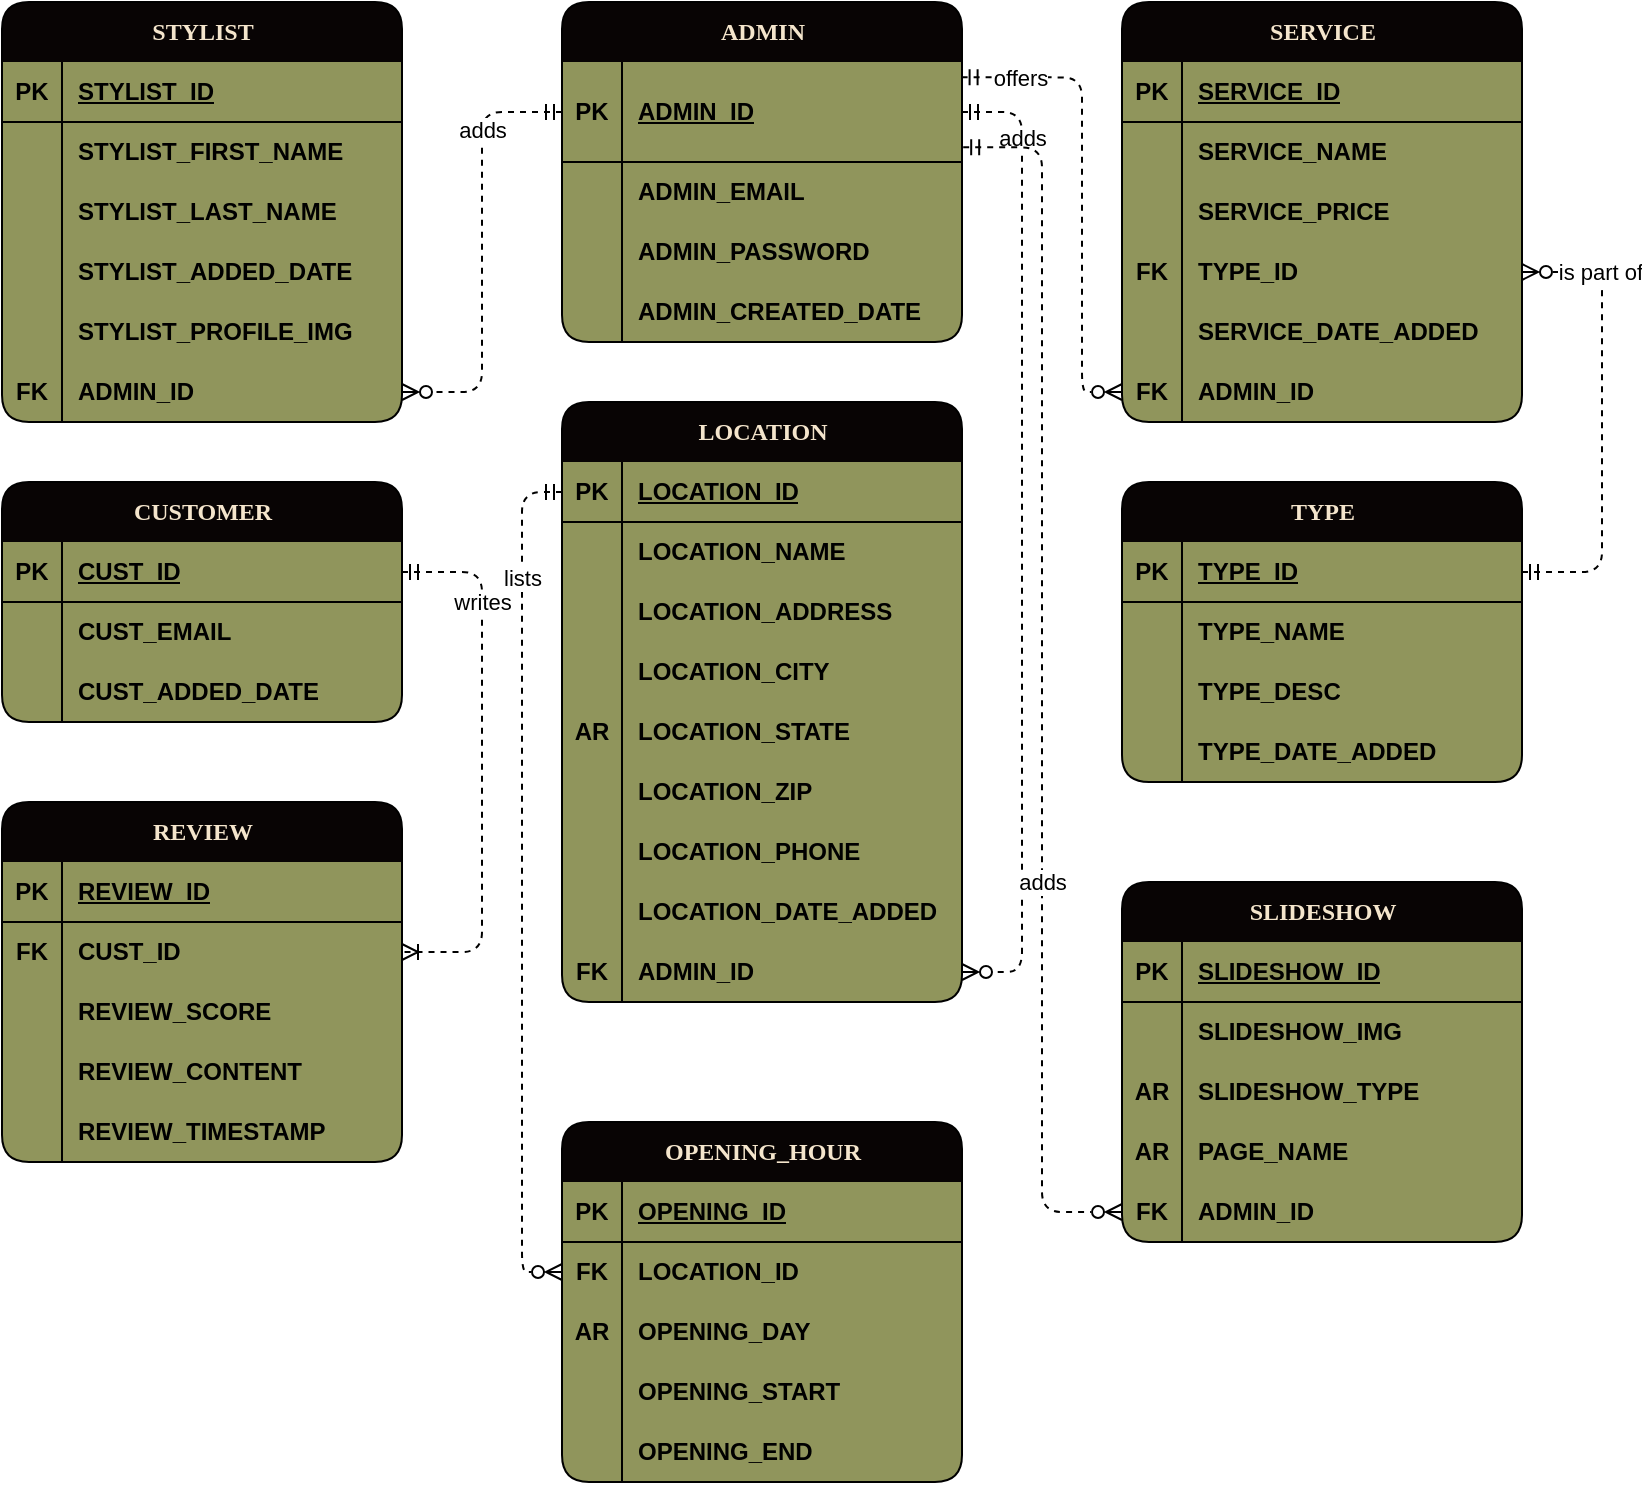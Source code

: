 <mxfile scale="1" border="0" version="28.2.0">
  <diagram name="Page-1" id="4rOthq3Gf1K_89cz8c5n">
    <mxGraphModel dx="1426" dy="749" grid="1" gridSize="10" guides="1" tooltips="1" connect="1" arrows="1" fold="1" page="1" pageScale="1" pageWidth="850" pageHeight="1100" math="0" shadow="0">
      <root>
        <mxCell id="0" />
        <mxCell id="1" parent="0" />
        <mxCell id="Sska3qX-rQWw_iCQajNb-1" value="ADMIN" style="shape=table;startSize=30;container=1;collapsible=1;childLayout=tableLayout;fixedRows=1;rowLines=0;fontStyle=1;align=center;resizeLast=1;html=1;fillColor=#080404;fontColor=#F4E5CC;labelBackgroundColor=none;labelBorderColor=none;swimlaneFillColor=#90955C;rounded=1;shadow=0;fillStyle=auto;swimlaneLine=0;fontFamily=Poppins;fontSource=https%3A%2F%2Ffonts.googleapis.com%2Fcss%3Ffamily%3DPoppins;gradientColor=none;" parent="1" vertex="1">
          <mxGeometry x="280" width="200" height="170" as="geometry" />
        </mxCell>
        <mxCell id="Sska3qX-rQWw_iCQajNb-2" value="" style="shape=tableRow;horizontal=0;startSize=0;swimlaneHead=0;swimlaneBody=0;fillColor=none;collapsible=0;dropTarget=0;points=[[0,0.5],[1,0.5]];portConstraint=eastwest;top=0;left=0;right=0;bottom=1;swimlaneFillColor=#90955C;" parent="Sska3qX-rQWw_iCQajNb-1" vertex="1">
          <mxGeometry y="30" width="200" height="50" as="geometry" />
        </mxCell>
        <mxCell id="Sska3qX-rQWw_iCQajNb-3" value="PK" style="shape=partialRectangle;connectable=0;fillColor=none;top=0;left=0;bottom=0;right=0;fontStyle=1;overflow=hidden;whiteSpace=wrap;html=1;swimlaneFillColor=#90955C;" parent="Sska3qX-rQWw_iCQajNb-2" vertex="1">
          <mxGeometry width="30" height="50" as="geometry">
            <mxRectangle width="30" height="50" as="alternateBounds" />
          </mxGeometry>
        </mxCell>
        <mxCell id="Sska3qX-rQWw_iCQajNb-4" value="ADMIN_ID" style="shape=partialRectangle;connectable=0;fillColor=none;top=0;left=0;bottom=0;right=0;align=left;spacingLeft=6;fontStyle=5;overflow=hidden;whiteSpace=wrap;html=1;swimlaneFillColor=#90955C;" parent="Sska3qX-rQWw_iCQajNb-2" vertex="1">
          <mxGeometry x="30" width="170" height="50" as="geometry">
            <mxRectangle width="170" height="50" as="alternateBounds" />
          </mxGeometry>
        </mxCell>
        <mxCell id="Sska3qX-rQWw_iCQajNb-8" value="" style="shape=tableRow;horizontal=0;startSize=0;swimlaneHead=0;swimlaneBody=0;fillColor=none;collapsible=0;dropTarget=0;points=[[0,0.5],[1,0.5]];portConstraint=eastwest;top=0;left=0;right=0;bottom=0;swimlaneFillColor=#90955C;" parent="Sska3qX-rQWw_iCQajNb-1" vertex="1">
          <mxGeometry y="80" width="200" height="30" as="geometry" />
        </mxCell>
        <mxCell id="Sska3qX-rQWw_iCQajNb-9" value="" style="shape=partialRectangle;connectable=0;fillColor=none;top=0;left=0;bottom=0;right=0;editable=1;overflow=hidden;whiteSpace=wrap;html=1;swimlaneFillColor=#90955C;" parent="Sska3qX-rQWw_iCQajNb-8" vertex="1">
          <mxGeometry width="30" height="30" as="geometry">
            <mxRectangle width="30" height="30" as="alternateBounds" />
          </mxGeometry>
        </mxCell>
        <mxCell id="Sska3qX-rQWw_iCQajNb-10" value="ADMIN_EMAIL" style="shape=partialRectangle;connectable=0;fillColor=none;top=0;left=0;bottom=0;right=0;align=left;spacingLeft=6;overflow=hidden;whiteSpace=wrap;html=1;swimlaneFillColor=#90955C;fontStyle=1" parent="Sska3qX-rQWw_iCQajNb-8" vertex="1">
          <mxGeometry x="30" width="170" height="30" as="geometry">
            <mxRectangle width="170" height="30" as="alternateBounds" />
          </mxGeometry>
        </mxCell>
        <mxCell id="Sska3qX-rQWw_iCQajNb-11" value="" style="shape=tableRow;horizontal=0;startSize=0;swimlaneHead=0;swimlaneBody=0;fillColor=none;collapsible=0;dropTarget=0;points=[[0,0.5],[1,0.5]];portConstraint=eastwest;top=0;left=0;right=0;bottom=0;swimlaneFillColor=#90955C;" parent="Sska3qX-rQWw_iCQajNb-1" vertex="1">
          <mxGeometry y="110" width="200" height="30" as="geometry" />
        </mxCell>
        <mxCell id="Sska3qX-rQWw_iCQajNb-12" value="" style="shape=partialRectangle;connectable=0;fillColor=none;top=0;left=0;bottom=0;right=0;editable=1;overflow=hidden;whiteSpace=wrap;html=1;swimlaneFillColor=#90955C;" parent="Sska3qX-rQWw_iCQajNb-11" vertex="1">
          <mxGeometry width="30" height="30" as="geometry">
            <mxRectangle width="30" height="30" as="alternateBounds" />
          </mxGeometry>
        </mxCell>
        <mxCell id="Sska3qX-rQWw_iCQajNb-13" value="ADMIN_PASSWORD" style="shape=partialRectangle;connectable=0;fillColor=none;top=0;left=0;bottom=0;right=0;align=left;spacingLeft=6;overflow=hidden;whiteSpace=wrap;html=1;swimlaneFillColor=#90955C;fontStyle=1" parent="Sska3qX-rQWw_iCQajNb-11" vertex="1">
          <mxGeometry x="30" width="170" height="30" as="geometry">
            <mxRectangle width="170" height="30" as="alternateBounds" />
          </mxGeometry>
        </mxCell>
        <mxCell id="Sska3qX-rQWw_iCQajNb-20" value="" style="shape=tableRow;horizontal=0;startSize=0;swimlaneHead=0;swimlaneBody=0;fillColor=none;collapsible=0;dropTarget=0;points=[[0,0.5],[1,0.5]];portConstraint=eastwest;top=0;left=0;right=0;bottom=0;swimlaneFillColor=#90955C;" parent="Sska3qX-rQWw_iCQajNb-1" vertex="1">
          <mxGeometry y="140" width="200" height="30" as="geometry" />
        </mxCell>
        <mxCell id="Sska3qX-rQWw_iCQajNb-21" value="" style="shape=partialRectangle;connectable=0;fillColor=none;top=0;left=0;bottom=0;right=0;editable=1;overflow=hidden;whiteSpace=wrap;html=1;swimlaneFillColor=#90955C;" parent="Sska3qX-rQWw_iCQajNb-20" vertex="1">
          <mxGeometry width="30" height="30" as="geometry">
            <mxRectangle width="30" height="30" as="alternateBounds" />
          </mxGeometry>
        </mxCell>
        <mxCell id="Sska3qX-rQWw_iCQajNb-22" value="ADMIN_CREATED_DATE" style="shape=partialRectangle;connectable=0;fillColor=none;top=0;left=0;bottom=0;right=0;align=left;spacingLeft=6;overflow=hidden;whiteSpace=wrap;html=1;swimlaneFillColor=#90955C;fontStyle=1" parent="Sska3qX-rQWw_iCQajNb-20" vertex="1">
          <mxGeometry x="30" width="170" height="30" as="geometry">
            <mxRectangle width="170" height="30" as="alternateBounds" />
          </mxGeometry>
        </mxCell>
        <mxCell id="2yWw9kEuhrccqY7xEzds-1" value="SERVICE" style="shape=table;startSize=30;container=1;collapsible=1;childLayout=tableLayout;fixedRows=1;rowLines=0;fontStyle=1;align=center;resizeLast=1;html=1;fillColor=#080404;fontColor=#F4E5CC;labelBackgroundColor=none;labelBorderColor=none;swimlaneFillColor=#90955C;rounded=1;shadow=0;fillStyle=auto;swimlaneLine=0;fontFamily=Poppins;fontSource=https%3A%2F%2Ffonts.googleapis.com%2Fcss%3Ffamily%3DPoppins;gradientColor=none;" parent="1" vertex="1">
          <mxGeometry x="560" width="200" height="210" as="geometry" />
        </mxCell>
        <mxCell id="2yWw9kEuhrccqY7xEzds-2" value="" style="shape=tableRow;horizontal=0;startSize=0;swimlaneHead=0;swimlaneBody=0;fillColor=none;collapsible=0;dropTarget=0;points=[[0,0.5],[1,0.5]];portConstraint=eastwest;top=0;left=0;right=0;bottom=1;swimlaneFillColor=#90955C;" parent="2yWw9kEuhrccqY7xEzds-1" vertex="1">
          <mxGeometry y="30" width="200" height="30" as="geometry" />
        </mxCell>
        <mxCell id="2yWw9kEuhrccqY7xEzds-3" value="PK" style="shape=partialRectangle;connectable=0;fillColor=none;top=0;left=0;bottom=0;right=0;fontStyle=1;overflow=hidden;whiteSpace=wrap;html=1;swimlaneFillColor=#90955C;" parent="2yWw9kEuhrccqY7xEzds-2" vertex="1">
          <mxGeometry width="30" height="30" as="geometry">
            <mxRectangle width="30" height="30" as="alternateBounds" />
          </mxGeometry>
        </mxCell>
        <mxCell id="2yWw9kEuhrccqY7xEzds-4" value="SERVICE_ID" style="shape=partialRectangle;connectable=0;fillColor=none;top=0;left=0;bottom=0;right=0;align=left;spacingLeft=6;fontStyle=5;overflow=hidden;whiteSpace=wrap;html=1;swimlaneFillColor=#90955C;" parent="2yWw9kEuhrccqY7xEzds-2" vertex="1">
          <mxGeometry x="30" width="170" height="30" as="geometry">
            <mxRectangle width="170" height="30" as="alternateBounds" />
          </mxGeometry>
        </mxCell>
        <mxCell id="2yWw9kEuhrccqY7xEzds-5" value="" style="shape=tableRow;horizontal=0;startSize=0;swimlaneHead=0;swimlaneBody=0;fillColor=none;collapsible=0;dropTarget=0;points=[[0,0.5],[1,0.5]];portConstraint=eastwest;top=0;left=0;right=0;bottom=0;swimlaneFillColor=#90955C;" parent="2yWw9kEuhrccqY7xEzds-1" vertex="1">
          <mxGeometry y="60" width="200" height="30" as="geometry" />
        </mxCell>
        <mxCell id="2yWw9kEuhrccqY7xEzds-6" value="" style="shape=partialRectangle;connectable=0;fillColor=none;top=0;left=0;bottom=0;right=0;editable=1;overflow=hidden;whiteSpace=wrap;html=1;swimlaneFillColor=#90955C;" parent="2yWw9kEuhrccqY7xEzds-5" vertex="1">
          <mxGeometry width="30" height="30" as="geometry">
            <mxRectangle width="30" height="30" as="alternateBounds" />
          </mxGeometry>
        </mxCell>
        <mxCell id="2yWw9kEuhrccqY7xEzds-7" value="SERVICE_NAME" style="shape=partialRectangle;connectable=0;fillColor=none;top=0;left=0;bottom=0;right=0;align=left;spacingLeft=6;overflow=hidden;whiteSpace=wrap;html=1;swimlaneFillColor=#90955C;fontStyle=1" parent="2yWw9kEuhrccqY7xEzds-5" vertex="1">
          <mxGeometry x="30" width="170" height="30" as="geometry">
            <mxRectangle width="170" height="30" as="alternateBounds" />
          </mxGeometry>
        </mxCell>
        <mxCell id="2yWw9kEuhrccqY7xEzds-8" value="" style="shape=tableRow;horizontal=0;startSize=0;swimlaneHead=0;swimlaneBody=0;fillColor=none;collapsible=0;dropTarget=0;points=[[0,0.5],[1,0.5]];portConstraint=eastwest;top=0;left=0;right=0;bottom=0;swimlaneFillColor=#90955C;" parent="2yWw9kEuhrccqY7xEzds-1" vertex="1">
          <mxGeometry y="90" width="200" height="30" as="geometry" />
        </mxCell>
        <mxCell id="2yWw9kEuhrccqY7xEzds-9" value="" style="shape=partialRectangle;connectable=0;fillColor=none;top=0;left=0;bottom=0;right=0;editable=1;overflow=hidden;whiteSpace=wrap;html=1;swimlaneFillColor=#90955C;" parent="2yWw9kEuhrccqY7xEzds-8" vertex="1">
          <mxGeometry width="30" height="30" as="geometry">
            <mxRectangle width="30" height="30" as="alternateBounds" />
          </mxGeometry>
        </mxCell>
        <mxCell id="2yWw9kEuhrccqY7xEzds-10" value="SERVICE_PRICE" style="shape=partialRectangle;connectable=0;fillColor=none;top=0;left=0;bottom=0;right=0;align=left;spacingLeft=6;overflow=hidden;whiteSpace=wrap;html=1;swimlaneFillColor=#90955C;fontStyle=1" parent="2yWw9kEuhrccqY7xEzds-8" vertex="1">
          <mxGeometry x="30" width="170" height="30" as="geometry">
            <mxRectangle width="170" height="30" as="alternateBounds" />
          </mxGeometry>
        </mxCell>
        <mxCell id="2yWw9kEuhrccqY7xEzds-11" value="" style="shape=tableRow;horizontal=0;startSize=0;swimlaneHead=0;swimlaneBody=0;fillColor=none;collapsible=0;dropTarget=0;points=[[0,0.5],[1,0.5]];portConstraint=eastwest;top=0;left=0;right=0;bottom=0;swimlaneFillColor=#90955C;" parent="2yWw9kEuhrccqY7xEzds-1" vertex="1">
          <mxGeometry y="120" width="200" height="30" as="geometry" />
        </mxCell>
        <mxCell id="2yWw9kEuhrccqY7xEzds-12" value="&lt;b&gt;FK&lt;/b&gt;" style="shape=partialRectangle;connectable=0;fillColor=none;top=0;left=0;bottom=0;right=0;editable=1;overflow=hidden;whiteSpace=wrap;html=1;swimlaneFillColor=#90955C;" parent="2yWw9kEuhrccqY7xEzds-11" vertex="1">
          <mxGeometry width="30" height="30" as="geometry">
            <mxRectangle width="30" height="30" as="alternateBounds" />
          </mxGeometry>
        </mxCell>
        <mxCell id="2yWw9kEuhrccqY7xEzds-13" value="TYPE_ID" style="shape=partialRectangle;connectable=0;fillColor=none;top=0;left=0;bottom=0;right=0;align=left;spacingLeft=6;overflow=hidden;whiteSpace=wrap;html=1;swimlaneFillColor=#90955C;fontStyle=1" parent="2yWw9kEuhrccqY7xEzds-11" vertex="1">
          <mxGeometry x="30" width="170" height="30" as="geometry">
            <mxRectangle width="170" height="30" as="alternateBounds" />
          </mxGeometry>
        </mxCell>
        <mxCell id="2yWw9kEuhrccqY7xEzds-17" value="" style="shape=tableRow;horizontal=0;startSize=0;swimlaneHead=0;swimlaneBody=0;fillColor=none;collapsible=0;dropTarget=0;points=[[0,0.5],[1,0.5]];portConstraint=eastwest;top=0;left=0;right=0;bottom=0;swimlaneFillColor=#90955C;" parent="2yWw9kEuhrccqY7xEzds-1" vertex="1">
          <mxGeometry y="150" width="200" height="30" as="geometry" />
        </mxCell>
        <mxCell id="2yWw9kEuhrccqY7xEzds-18" value="" style="shape=partialRectangle;connectable=0;fillColor=none;top=0;left=0;bottom=0;right=0;editable=1;overflow=hidden;whiteSpace=wrap;html=1;swimlaneFillColor=#90955C;" parent="2yWw9kEuhrccqY7xEzds-17" vertex="1">
          <mxGeometry width="30" height="30" as="geometry">
            <mxRectangle width="30" height="30" as="alternateBounds" />
          </mxGeometry>
        </mxCell>
        <mxCell id="2yWw9kEuhrccqY7xEzds-19" value="SERVICE_DATE_ADDED" style="shape=partialRectangle;connectable=0;fillColor=none;top=0;left=0;bottom=0;right=0;align=left;spacingLeft=6;overflow=hidden;whiteSpace=wrap;html=1;swimlaneFillColor=#90955C;fontStyle=1" parent="2yWw9kEuhrccqY7xEzds-17" vertex="1">
          <mxGeometry x="30" width="170" height="30" as="geometry">
            <mxRectangle width="170" height="30" as="alternateBounds" />
          </mxGeometry>
        </mxCell>
        <mxCell id="2yWw9kEuhrccqY7xEzds-14" value="" style="shape=tableRow;horizontal=0;startSize=0;swimlaneHead=0;swimlaneBody=0;fillColor=none;collapsible=0;dropTarget=0;points=[[0,0.5],[1,0.5]];portConstraint=eastwest;top=0;left=0;right=0;bottom=0;swimlaneFillColor=#90955C;" parent="2yWw9kEuhrccqY7xEzds-1" vertex="1">
          <mxGeometry y="180" width="200" height="30" as="geometry" />
        </mxCell>
        <mxCell id="2yWw9kEuhrccqY7xEzds-15" value="&lt;b&gt;FK&lt;/b&gt;" style="shape=partialRectangle;connectable=0;fillColor=none;top=0;left=0;bottom=0;right=0;editable=1;overflow=hidden;whiteSpace=wrap;html=1;swimlaneFillColor=#90955C;" parent="2yWw9kEuhrccqY7xEzds-14" vertex="1">
          <mxGeometry width="30" height="30" as="geometry">
            <mxRectangle width="30" height="30" as="alternateBounds" />
          </mxGeometry>
        </mxCell>
        <mxCell id="2yWw9kEuhrccqY7xEzds-16" value="ADMIN_ID" style="shape=partialRectangle;connectable=0;fillColor=none;top=0;left=0;bottom=0;right=0;align=left;spacingLeft=6;overflow=hidden;whiteSpace=wrap;html=1;swimlaneFillColor=#90955C;fontStyle=1" parent="2yWw9kEuhrccqY7xEzds-14" vertex="1">
          <mxGeometry x="30" width="170" height="30" as="geometry">
            <mxRectangle width="170" height="30" as="alternateBounds" />
          </mxGeometry>
        </mxCell>
        <mxCell id="2yWw9kEuhrccqY7xEzds-20" value="CUSTOMER" style="shape=table;startSize=30;container=1;collapsible=1;childLayout=tableLayout;fixedRows=1;rowLines=0;fontStyle=1;align=center;resizeLast=1;html=1;fillColor=#080404;fontColor=#F4E5CC;labelBackgroundColor=none;labelBorderColor=none;swimlaneFillColor=#90955C;rounded=1;shadow=0;fillStyle=auto;swimlaneLine=0;fontFamily=Poppins;fontSource=https%3A%2F%2Ffonts.googleapis.com%2Fcss%3Ffamily%3DPoppins;gradientColor=none;" parent="1" vertex="1">
          <mxGeometry y="240" width="200" height="120" as="geometry" />
        </mxCell>
        <mxCell id="2yWw9kEuhrccqY7xEzds-21" value="" style="shape=tableRow;horizontal=0;startSize=0;swimlaneHead=0;swimlaneBody=0;fillColor=none;collapsible=0;dropTarget=0;points=[[0,0.5],[1,0.5]];portConstraint=eastwest;top=0;left=0;right=0;bottom=1;swimlaneFillColor=#90955C;" parent="2yWw9kEuhrccqY7xEzds-20" vertex="1">
          <mxGeometry y="30" width="200" height="30" as="geometry" />
        </mxCell>
        <mxCell id="2yWw9kEuhrccqY7xEzds-22" value="PK" style="shape=partialRectangle;connectable=0;fillColor=none;top=0;left=0;bottom=0;right=0;fontStyle=1;overflow=hidden;whiteSpace=wrap;html=1;swimlaneFillColor=#90955C;" parent="2yWw9kEuhrccqY7xEzds-21" vertex="1">
          <mxGeometry width="30" height="30" as="geometry">
            <mxRectangle width="30" height="30" as="alternateBounds" />
          </mxGeometry>
        </mxCell>
        <mxCell id="2yWw9kEuhrccqY7xEzds-23" value="CUST_ID" style="shape=partialRectangle;connectable=0;fillColor=none;top=0;left=0;bottom=0;right=0;align=left;spacingLeft=6;fontStyle=5;overflow=hidden;whiteSpace=wrap;html=1;swimlaneFillColor=#90955C;" parent="2yWw9kEuhrccqY7xEzds-21" vertex="1">
          <mxGeometry x="30" width="170" height="30" as="geometry">
            <mxRectangle width="170" height="30" as="alternateBounds" />
          </mxGeometry>
        </mxCell>
        <mxCell id="2yWw9kEuhrccqY7xEzds-24" value="" style="shape=tableRow;horizontal=0;startSize=0;swimlaneHead=0;swimlaneBody=0;fillColor=none;collapsible=0;dropTarget=0;points=[[0,0.5],[1,0.5]];portConstraint=eastwest;top=0;left=0;right=0;bottom=0;swimlaneFillColor=#90955C;" parent="2yWw9kEuhrccqY7xEzds-20" vertex="1">
          <mxGeometry y="60" width="200" height="30" as="geometry" />
        </mxCell>
        <mxCell id="2yWw9kEuhrccqY7xEzds-25" value="" style="shape=partialRectangle;connectable=0;fillColor=none;top=0;left=0;bottom=0;right=0;editable=1;overflow=hidden;whiteSpace=wrap;html=1;swimlaneFillColor=#90955C;" parent="2yWw9kEuhrccqY7xEzds-24" vertex="1">
          <mxGeometry width="30" height="30" as="geometry">
            <mxRectangle width="30" height="30" as="alternateBounds" />
          </mxGeometry>
        </mxCell>
        <mxCell id="2yWw9kEuhrccqY7xEzds-26" value="CUST_EMAIL" style="shape=partialRectangle;connectable=0;fillColor=none;top=0;left=0;bottom=0;right=0;align=left;spacingLeft=6;overflow=hidden;whiteSpace=wrap;html=1;swimlaneFillColor=#90955C;fontStyle=1" parent="2yWw9kEuhrccqY7xEzds-24" vertex="1">
          <mxGeometry x="30" width="170" height="30" as="geometry">
            <mxRectangle width="170" height="30" as="alternateBounds" />
          </mxGeometry>
        </mxCell>
        <mxCell id="2yWw9kEuhrccqY7xEzds-27" value="" style="shape=tableRow;horizontal=0;startSize=0;swimlaneHead=0;swimlaneBody=0;fillColor=none;collapsible=0;dropTarget=0;points=[[0,0.5],[1,0.5]];portConstraint=eastwest;top=0;left=0;right=0;bottom=0;swimlaneFillColor=#90955C;" parent="2yWw9kEuhrccqY7xEzds-20" vertex="1">
          <mxGeometry y="90" width="200" height="30" as="geometry" />
        </mxCell>
        <mxCell id="2yWw9kEuhrccqY7xEzds-28" value="" style="shape=partialRectangle;connectable=0;fillColor=none;top=0;left=0;bottom=0;right=0;editable=1;overflow=hidden;whiteSpace=wrap;html=1;swimlaneFillColor=#90955C;" parent="2yWw9kEuhrccqY7xEzds-27" vertex="1">
          <mxGeometry width="30" height="30" as="geometry">
            <mxRectangle width="30" height="30" as="alternateBounds" />
          </mxGeometry>
        </mxCell>
        <mxCell id="2yWw9kEuhrccqY7xEzds-29" value="CUST_ADDED_DATE" style="shape=partialRectangle;connectable=0;fillColor=none;top=0;left=0;bottom=0;right=0;align=left;spacingLeft=6;overflow=hidden;whiteSpace=wrap;html=1;swimlaneFillColor=#90955C;fontStyle=1" parent="2yWw9kEuhrccqY7xEzds-27" vertex="1">
          <mxGeometry x="30" width="170" height="30" as="geometry">
            <mxRectangle width="170" height="30" as="alternateBounds" />
          </mxGeometry>
        </mxCell>
        <mxCell id="2yWw9kEuhrccqY7xEzds-33" value="STYLIST" style="shape=table;startSize=30;container=1;collapsible=1;childLayout=tableLayout;fixedRows=1;rowLines=0;fontStyle=1;align=center;resizeLast=1;html=1;fillColor=#080404;fontColor=#F4E5CC;labelBackgroundColor=none;labelBorderColor=none;swimlaneFillColor=#90955C;rounded=1;shadow=0;fillStyle=auto;swimlaneLine=0;fontFamily=Poppins;fontSource=https%3A%2F%2Ffonts.googleapis.com%2Fcss%3Ffamily%3DPoppins;gradientColor=none;" parent="1" vertex="1">
          <mxGeometry width="200" height="210" as="geometry" />
        </mxCell>
        <mxCell id="2yWw9kEuhrccqY7xEzds-34" value="" style="shape=tableRow;horizontal=0;startSize=0;swimlaneHead=0;swimlaneBody=0;fillColor=none;collapsible=0;dropTarget=0;points=[[0,0.5],[1,0.5]];portConstraint=eastwest;top=0;left=0;right=0;bottom=1;swimlaneFillColor=#90955C;" parent="2yWw9kEuhrccqY7xEzds-33" vertex="1">
          <mxGeometry y="30" width="200" height="30" as="geometry" />
        </mxCell>
        <mxCell id="2yWw9kEuhrccqY7xEzds-35" value="PK" style="shape=partialRectangle;connectable=0;fillColor=none;top=0;left=0;bottom=0;right=0;fontStyle=1;overflow=hidden;whiteSpace=wrap;html=1;swimlaneFillColor=#90955C;" parent="2yWw9kEuhrccqY7xEzds-34" vertex="1">
          <mxGeometry width="30" height="30" as="geometry">
            <mxRectangle width="30" height="30" as="alternateBounds" />
          </mxGeometry>
        </mxCell>
        <mxCell id="2yWw9kEuhrccqY7xEzds-36" value="STYLIST_ID" style="shape=partialRectangle;connectable=0;fillColor=none;top=0;left=0;bottom=0;right=0;align=left;spacingLeft=6;fontStyle=5;overflow=hidden;whiteSpace=wrap;html=1;swimlaneFillColor=#90955C;" parent="2yWw9kEuhrccqY7xEzds-34" vertex="1">
          <mxGeometry x="30" width="170" height="30" as="geometry">
            <mxRectangle width="170" height="30" as="alternateBounds" />
          </mxGeometry>
        </mxCell>
        <mxCell id="2yWw9kEuhrccqY7xEzds-37" value="" style="shape=tableRow;horizontal=0;startSize=0;swimlaneHead=0;swimlaneBody=0;fillColor=none;collapsible=0;dropTarget=0;points=[[0,0.5],[1,0.5]];portConstraint=eastwest;top=0;left=0;right=0;bottom=0;swimlaneFillColor=#90955C;" parent="2yWw9kEuhrccqY7xEzds-33" vertex="1">
          <mxGeometry y="60" width="200" height="30" as="geometry" />
        </mxCell>
        <mxCell id="2yWw9kEuhrccqY7xEzds-38" value="" style="shape=partialRectangle;connectable=0;fillColor=none;top=0;left=0;bottom=0;right=0;editable=1;overflow=hidden;whiteSpace=wrap;html=1;swimlaneFillColor=#90955C;" parent="2yWw9kEuhrccqY7xEzds-37" vertex="1">
          <mxGeometry width="30" height="30" as="geometry">
            <mxRectangle width="30" height="30" as="alternateBounds" />
          </mxGeometry>
        </mxCell>
        <mxCell id="2yWw9kEuhrccqY7xEzds-39" value="STYLIST_FIRST_NAME" style="shape=partialRectangle;connectable=0;fillColor=none;top=0;left=0;bottom=0;right=0;align=left;spacingLeft=6;overflow=hidden;whiteSpace=wrap;html=1;swimlaneFillColor=#90955C;fontStyle=1" parent="2yWw9kEuhrccqY7xEzds-37" vertex="1">
          <mxGeometry x="30" width="170" height="30" as="geometry">
            <mxRectangle width="170" height="30" as="alternateBounds" />
          </mxGeometry>
        </mxCell>
        <mxCell id="2yWw9kEuhrccqY7xEzds-40" value="" style="shape=tableRow;horizontal=0;startSize=0;swimlaneHead=0;swimlaneBody=0;fillColor=none;collapsible=0;dropTarget=0;points=[[0,0.5],[1,0.5]];portConstraint=eastwest;top=0;left=0;right=0;bottom=0;swimlaneFillColor=#90955C;" parent="2yWw9kEuhrccqY7xEzds-33" vertex="1">
          <mxGeometry y="90" width="200" height="30" as="geometry" />
        </mxCell>
        <mxCell id="2yWw9kEuhrccqY7xEzds-41" value="" style="shape=partialRectangle;connectable=0;fillColor=none;top=0;left=0;bottom=0;right=0;editable=1;overflow=hidden;whiteSpace=wrap;html=1;swimlaneFillColor=#90955C;" parent="2yWw9kEuhrccqY7xEzds-40" vertex="1">
          <mxGeometry width="30" height="30" as="geometry">
            <mxRectangle width="30" height="30" as="alternateBounds" />
          </mxGeometry>
        </mxCell>
        <mxCell id="2yWw9kEuhrccqY7xEzds-42" value="STYLIST_LAST_NAME" style="shape=partialRectangle;connectable=0;fillColor=none;top=0;left=0;bottom=0;right=0;align=left;spacingLeft=6;overflow=hidden;whiteSpace=wrap;html=1;swimlaneFillColor=#90955C;fontStyle=1" parent="2yWw9kEuhrccqY7xEzds-40" vertex="1">
          <mxGeometry x="30" width="170" height="30" as="geometry">
            <mxRectangle width="170" height="30" as="alternateBounds" />
          </mxGeometry>
        </mxCell>
        <mxCell id="2yWw9kEuhrccqY7xEzds-43" value="" style="shape=tableRow;horizontal=0;startSize=0;swimlaneHead=0;swimlaneBody=0;fillColor=none;collapsible=0;dropTarget=0;points=[[0,0.5],[1,0.5]];portConstraint=eastwest;top=0;left=0;right=0;bottom=0;swimlaneFillColor=#90955C;" parent="2yWw9kEuhrccqY7xEzds-33" vertex="1">
          <mxGeometry y="120" width="200" height="30" as="geometry" />
        </mxCell>
        <mxCell id="2yWw9kEuhrccqY7xEzds-44" value="" style="shape=partialRectangle;connectable=0;fillColor=none;top=0;left=0;bottom=0;right=0;editable=1;overflow=hidden;whiteSpace=wrap;html=1;swimlaneFillColor=#90955C;" parent="2yWw9kEuhrccqY7xEzds-43" vertex="1">
          <mxGeometry width="30" height="30" as="geometry">
            <mxRectangle width="30" height="30" as="alternateBounds" />
          </mxGeometry>
        </mxCell>
        <mxCell id="2yWw9kEuhrccqY7xEzds-45" value="STYLIST_ADDED_DATE" style="shape=partialRectangle;connectable=0;fillColor=none;top=0;left=0;bottom=0;right=0;align=left;spacingLeft=6;overflow=hidden;whiteSpace=wrap;html=1;swimlaneFillColor=#90955C;fontStyle=1" parent="2yWw9kEuhrccqY7xEzds-43" vertex="1">
          <mxGeometry x="30" width="170" height="30" as="geometry">
            <mxRectangle width="170" height="30" as="alternateBounds" />
          </mxGeometry>
        </mxCell>
        <mxCell id="2yWw9kEuhrccqY7xEzds-46" value="" style="shape=tableRow;horizontal=0;startSize=0;swimlaneHead=0;swimlaneBody=0;fillColor=none;collapsible=0;dropTarget=0;points=[[0,0.5],[1,0.5]];portConstraint=eastwest;top=0;left=0;right=0;bottom=0;swimlaneFillColor=#90955C;" parent="2yWw9kEuhrccqY7xEzds-33" vertex="1">
          <mxGeometry y="150" width="200" height="30" as="geometry" />
        </mxCell>
        <mxCell id="2yWw9kEuhrccqY7xEzds-47" value="" style="shape=partialRectangle;connectable=0;fillColor=none;top=0;left=0;bottom=0;right=0;editable=1;overflow=hidden;whiteSpace=wrap;html=1;swimlaneFillColor=#90955C;" parent="2yWw9kEuhrccqY7xEzds-46" vertex="1">
          <mxGeometry width="30" height="30" as="geometry">
            <mxRectangle width="30" height="30" as="alternateBounds" />
          </mxGeometry>
        </mxCell>
        <mxCell id="2yWw9kEuhrccqY7xEzds-48" value="STYLIST_PROFILE_IMG" style="shape=partialRectangle;connectable=0;fillColor=none;top=0;left=0;bottom=0;right=0;align=left;spacingLeft=6;overflow=hidden;whiteSpace=wrap;html=1;swimlaneFillColor=#90955C;fontStyle=1" parent="2yWw9kEuhrccqY7xEzds-46" vertex="1">
          <mxGeometry x="30" width="170" height="30" as="geometry">
            <mxRectangle width="170" height="30" as="alternateBounds" />
          </mxGeometry>
        </mxCell>
        <mxCell id="2yWw9kEuhrccqY7xEzds-49" value="" style="shape=tableRow;horizontal=0;startSize=0;swimlaneHead=0;swimlaneBody=0;fillColor=none;collapsible=0;dropTarget=0;points=[[0,0.5],[1,0.5]];portConstraint=eastwest;top=0;left=0;right=0;bottom=0;swimlaneFillColor=#90955C;" parent="2yWw9kEuhrccqY7xEzds-33" vertex="1">
          <mxGeometry y="180" width="200" height="30" as="geometry" />
        </mxCell>
        <mxCell id="2yWw9kEuhrccqY7xEzds-50" value="&lt;b&gt;FK&lt;/b&gt;" style="shape=partialRectangle;connectable=0;fillColor=none;top=0;left=0;bottom=0;right=0;editable=1;overflow=hidden;whiteSpace=wrap;html=1;swimlaneFillColor=#90955C;" parent="2yWw9kEuhrccqY7xEzds-49" vertex="1">
          <mxGeometry width="30" height="30" as="geometry">
            <mxRectangle width="30" height="30" as="alternateBounds" />
          </mxGeometry>
        </mxCell>
        <mxCell id="2yWw9kEuhrccqY7xEzds-51" value="ADMIN_ID" style="shape=partialRectangle;connectable=0;fillColor=none;top=0;left=0;bottom=0;right=0;align=left;spacingLeft=6;overflow=hidden;whiteSpace=wrap;html=1;swimlaneFillColor=#90955C;fontStyle=1" parent="2yWw9kEuhrccqY7xEzds-49" vertex="1">
          <mxGeometry x="30" width="170" height="30" as="geometry">
            <mxRectangle width="170" height="30" as="alternateBounds" />
          </mxGeometry>
        </mxCell>
        <mxCell id="2yWw9kEuhrccqY7xEzds-52" value="REVIEW" style="shape=table;startSize=30;container=1;collapsible=1;childLayout=tableLayout;fixedRows=1;rowLines=0;fontStyle=1;align=center;resizeLast=1;html=1;fillColor=#080404;fontColor=#F4E5CC;labelBackgroundColor=none;labelBorderColor=none;swimlaneFillColor=#90955C;rounded=1;shadow=0;fillStyle=auto;swimlaneLine=0;fontFamily=Poppins;fontSource=https%3A%2F%2Ffonts.googleapis.com%2Fcss%3Ffamily%3DPoppins;gradientColor=none;" parent="1" vertex="1">
          <mxGeometry y="400" width="200" height="180" as="geometry" />
        </mxCell>
        <mxCell id="2yWw9kEuhrccqY7xEzds-53" value="" style="shape=tableRow;horizontal=0;startSize=0;swimlaneHead=0;swimlaneBody=0;fillColor=none;collapsible=0;dropTarget=0;points=[[0,0.5],[1,0.5]];portConstraint=eastwest;top=0;left=0;right=0;bottom=1;swimlaneFillColor=#90955C;" parent="2yWw9kEuhrccqY7xEzds-52" vertex="1">
          <mxGeometry y="30" width="200" height="30" as="geometry" />
        </mxCell>
        <mxCell id="2yWw9kEuhrccqY7xEzds-54" value="PK" style="shape=partialRectangle;connectable=0;fillColor=none;top=0;left=0;bottom=0;right=0;fontStyle=1;overflow=hidden;whiteSpace=wrap;html=1;swimlaneFillColor=#90955C;" parent="2yWw9kEuhrccqY7xEzds-53" vertex="1">
          <mxGeometry width="30" height="30" as="geometry">
            <mxRectangle width="30" height="30" as="alternateBounds" />
          </mxGeometry>
        </mxCell>
        <mxCell id="2yWw9kEuhrccqY7xEzds-55" value="REVIEW_ID" style="shape=partialRectangle;connectable=0;fillColor=none;top=0;left=0;bottom=0;right=0;align=left;spacingLeft=6;fontStyle=5;overflow=hidden;whiteSpace=wrap;html=1;swimlaneFillColor=#90955C;" parent="2yWw9kEuhrccqY7xEzds-53" vertex="1">
          <mxGeometry x="30" width="170" height="30" as="geometry">
            <mxRectangle width="170" height="30" as="alternateBounds" />
          </mxGeometry>
        </mxCell>
        <mxCell id="2yWw9kEuhrccqY7xEzds-56" value="" style="shape=tableRow;horizontal=0;startSize=0;swimlaneHead=0;swimlaneBody=0;fillColor=none;collapsible=0;dropTarget=0;points=[[0,0.5],[1,0.5]];portConstraint=eastwest;top=0;left=0;right=0;bottom=0;swimlaneFillColor=#90955C;" parent="2yWw9kEuhrccqY7xEzds-52" vertex="1">
          <mxGeometry y="60" width="200" height="30" as="geometry" />
        </mxCell>
        <mxCell id="2yWw9kEuhrccqY7xEzds-57" value="&lt;b&gt;FK&lt;/b&gt;" style="shape=partialRectangle;connectable=0;fillColor=none;top=0;left=0;bottom=0;right=0;editable=1;overflow=hidden;whiteSpace=wrap;html=1;swimlaneFillColor=#90955C;" parent="2yWw9kEuhrccqY7xEzds-56" vertex="1">
          <mxGeometry width="30" height="30" as="geometry">
            <mxRectangle width="30" height="30" as="alternateBounds" />
          </mxGeometry>
        </mxCell>
        <mxCell id="2yWw9kEuhrccqY7xEzds-58" value="CUST_ID" style="shape=partialRectangle;connectable=0;fillColor=none;top=0;left=0;bottom=0;right=0;align=left;spacingLeft=6;overflow=hidden;whiteSpace=wrap;html=1;swimlaneFillColor=#90955C;fontStyle=1" parent="2yWw9kEuhrccqY7xEzds-56" vertex="1">
          <mxGeometry x="30" width="170" height="30" as="geometry">
            <mxRectangle width="170" height="30" as="alternateBounds" />
          </mxGeometry>
        </mxCell>
        <mxCell id="2yWw9kEuhrccqY7xEzds-59" value="" style="shape=tableRow;horizontal=0;startSize=0;swimlaneHead=0;swimlaneBody=0;fillColor=none;collapsible=0;dropTarget=0;points=[[0,0.5],[1,0.5]];portConstraint=eastwest;top=0;left=0;right=0;bottom=0;swimlaneFillColor=#90955C;" parent="2yWw9kEuhrccqY7xEzds-52" vertex="1">
          <mxGeometry y="90" width="200" height="30" as="geometry" />
        </mxCell>
        <mxCell id="2yWw9kEuhrccqY7xEzds-60" value="" style="shape=partialRectangle;connectable=0;fillColor=none;top=0;left=0;bottom=0;right=0;editable=1;overflow=hidden;whiteSpace=wrap;html=1;swimlaneFillColor=#90955C;" parent="2yWw9kEuhrccqY7xEzds-59" vertex="1">
          <mxGeometry width="30" height="30" as="geometry">
            <mxRectangle width="30" height="30" as="alternateBounds" />
          </mxGeometry>
        </mxCell>
        <mxCell id="2yWw9kEuhrccqY7xEzds-61" value="REVIEW_SCORE" style="shape=partialRectangle;connectable=0;fillColor=none;top=0;left=0;bottom=0;right=0;align=left;spacingLeft=6;overflow=hidden;whiteSpace=wrap;html=1;swimlaneFillColor=#90955C;fontStyle=1" parent="2yWw9kEuhrccqY7xEzds-59" vertex="1">
          <mxGeometry x="30" width="170" height="30" as="geometry">
            <mxRectangle width="170" height="30" as="alternateBounds" />
          </mxGeometry>
        </mxCell>
        <mxCell id="2yWw9kEuhrccqY7xEzds-62" value="" style="shape=tableRow;horizontal=0;startSize=0;swimlaneHead=0;swimlaneBody=0;fillColor=none;collapsible=0;dropTarget=0;points=[[0,0.5],[1,0.5]];portConstraint=eastwest;top=0;left=0;right=0;bottom=0;swimlaneFillColor=#90955C;" parent="2yWw9kEuhrccqY7xEzds-52" vertex="1">
          <mxGeometry y="120" width="200" height="30" as="geometry" />
        </mxCell>
        <mxCell id="2yWw9kEuhrccqY7xEzds-63" value="" style="shape=partialRectangle;connectable=0;fillColor=none;top=0;left=0;bottom=0;right=0;editable=1;overflow=hidden;whiteSpace=wrap;html=1;swimlaneFillColor=#90955C;" parent="2yWw9kEuhrccqY7xEzds-62" vertex="1">
          <mxGeometry width="30" height="30" as="geometry">
            <mxRectangle width="30" height="30" as="alternateBounds" />
          </mxGeometry>
        </mxCell>
        <mxCell id="2yWw9kEuhrccqY7xEzds-64" value="REVIEW_CONTENT" style="shape=partialRectangle;connectable=0;fillColor=none;top=0;left=0;bottom=0;right=0;align=left;spacingLeft=6;overflow=hidden;whiteSpace=wrap;html=1;swimlaneFillColor=#90955C;fontStyle=1" parent="2yWw9kEuhrccqY7xEzds-62" vertex="1">
          <mxGeometry x="30" width="170" height="30" as="geometry">
            <mxRectangle width="170" height="30" as="alternateBounds" />
          </mxGeometry>
        </mxCell>
        <mxCell id="2yWw9kEuhrccqY7xEzds-65" value="" style="shape=tableRow;horizontal=0;startSize=0;swimlaneHead=0;swimlaneBody=0;fillColor=none;collapsible=0;dropTarget=0;points=[[0,0.5],[1,0.5]];portConstraint=eastwest;top=0;left=0;right=0;bottom=0;swimlaneFillColor=#90955C;" parent="2yWw9kEuhrccqY7xEzds-52" vertex="1">
          <mxGeometry y="150" width="200" height="30" as="geometry" />
        </mxCell>
        <mxCell id="2yWw9kEuhrccqY7xEzds-66" value="" style="shape=partialRectangle;connectable=0;fillColor=none;top=0;left=0;bottom=0;right=0;editable=1;overflow=hidden;whiteSpace=wrap;html=1;swimlaneFillColor=#90955C;" parent="2yWw9kEuhrccqY7xEzds-65" vertex="1">
          <mxGeometry width="30" height="30" as="geometry">
            <mxRectangle width="30" height="30" as="alternateBounds" />
          </mxGeometry>
        </mxCell>
        <mxCell id="2yWw9kEuhrccqY7xEzds-67" value="REVIEW_TIMESTAMP" style="shape=partialRectangle;connectable=0;fillColor=none;top=0;left=0;bottom=0;right=0;align=left;spacingLeft=6;overflow=hidden;whiteSpace=wrap;html=1;swimlaneFillColor=#90955C;fontStyle=1" parent="2yWw9kEuhrccqY7xEzds-65" vertex="1">
          <mxGeometry x="30" width="170" height="30" as="geometry">
            <mxRectangle width="170" height="30" as="alternateBounds" />
          </mxGeometry>
        </mxCell>
        <mxCell id="2yWw9kEuhrccqY7xEzds-68" value="LOCATION" style="shape=table;startSize=30;container=1;collapsible=1;childLayout=tableLayout;fixedRows=1;rowLines=0;fontStyle=1;align=center;resizeLast=1;html=1;fillColor=#080404;fontColor=#F4E5CC;labelBackgroundColor=none;labelBorderColor=none;swimlaneFillColor=#90955C;rounded=1;shadow=0;fillStyle=auto;swimlaneLine=0;fontFamily=Poppins;fontSource=https%3A%2F%2Ffonts.googleapis.com%2Fcss%3Ffamily%3DPoppins;gradientColor=none;" parent="1" vertex="1">
          <mxGeometry x="280" y="200" width="200" height="300" as="geometry" />
        </mxCell>
        <mxCell id="2yWw9kEuhrccqY7xEzds-69" value="" style="shape=tableRow;horizontal=0;startSize=0;swimlaneHead=0;swimlaneBody=0;fillColor=none;collapsible=0;dropTarget=0;points=[[0,0.5],[1,0.5]];portConstraint=eastwest;top=0;left=0;right=0;bottom=1;swimlaneFillColor=#90955C;" parent="2yWw9kEuhrccqY7xEzds-68" vertex="1">
          <mxGeometry y="30" width="200" height="30" as="geometry" />
        </mxCell>
        <mxCell id="2yWw9kEuhrccqY7xEzds-70" value="PK" style="shape=partialRectangle;connectable=0;fillColor=none;top=0;left=0;bottom=0;right=0;fontStyle=1;overflow=hidden;whiteSpace=wrap;html=1;swimlaneFillColor=#90955C;" parent="2yWw9kEuhrccqY7xEzds-69" vertex="1">
          <mxGeometry width="30" height="30" as="geometry">
            <mxRectangle width="30" height="30" as="alternateBounds" />
          </mxGeometry>
        </mxCell>
        <mxCell id="2yWw9kEuhrccqY7xEzds-71" value="LOCATION_ID" style="shape=partialRectangle;connectable=0;fillColor=none;top=0;left=0;bottom=0;right=0;align=left;spacingLeft=6;fontStyle=5;overflow=hidden;whiteSpace=wrap;html=1;swimlaneFillColor=#90955C;" parent="2yWw9kEuhrccqY7xEzds-69" vertex="1">
          <mxGeometry x="30" width="170" height="30" as="geometry">
            <mxRectangle width="170" height="30" as="alternateBounds" />
          </mxGeometry>
        </mxCell>
        <mxCell id="2yWw9kEuhrccqY7xEzds-72" value="" style="shape=tableRow;horizontal=0;startSize=0;swimlaneHead=0;swimlaneBody=0;fillColor=none;collapsible=0;dropTarget=0;points=[[0,0.5],[1,0.5]];portConstraint=eastwest;top=0;left=0;right=0;bottom=0;swimlaneFillColor=#90955C;" parent="2yWw9kEuhrccqY7xEzds-68" vertex="1">
          <mxGeometry y="60" width="200" height="30" as="geometry" />
        </mxCell>
        <mxCell id="2yWw9kEuhrccqY7xEzds-73" value="" style="shape=partialRectangle;connectable=0;fillColor=none;top=0;left=0;bottom=0;right=0;editable=1;overflow=hidden;whiteSpace=wrap;html=1;swimlaneFillColor=#90955C;" parent="2yWw9kEuhrccqY7xEzds-72" vertex="1">
          <mxGeometry width="30" height="30" as="geometry">
            <mxRectangle width="30" height="30" as="alternateBounds" />
          </mxGeometry>
        </mxCell>
        <mxCell id="2yWw9kEuhrccqY7xEzds-74" value="LOCATION_NAME" style="shape=partialRectangle;connectable=0;fillColor=none;top=0;left=0;bottom=0;right=0;align=left;spacingLeft=6;overflow=hidden;whiteSpace=wrap;html=1;swimlaneFillColor=#90955C;fontStyle=1" parent="2yWw9kEuhrccqY7xEzds-72" vertex="1">
          <mxGeometry x="30" width="170" height="30" as="geometry">
            <mxRectangle width="170" height="30" as="alternateBounds" />
          </mxGeometry>
        </mxCell>
        <mxCell id="2yWw9kEuhrccqY7xEzds-75" value="" style="shape=tableRow;horizontal=0;startSize=0;swimlaneHead=0;swimlaneBody=0;fillColor=none;collapsible=0;dropTarget=0;points=[[0,0.5],[1,0.5]];portConstraint=eastwest;top=0;left=0;right=0;bottom=0;swimlaneFillColor=#90955C;" parent="2yWw9kEuhrccqY7xEzds-68" vertex="1">
          <mxGeometry y="90" width="200" height="30" as="geometry" />
        </mxCell>
        <mxCell id="2yWw9kEuhrccqY7xEzds-76" value="" style="shape=partialRectangle;connectable=0;fillColor=none;top=0;left=0;bottom=0;right=0;editable=1;overflow=hidden;whiteSpace=wrap;html=1;swimlaneFillColor=#90955C;" parent="2yWw9kEuhrccqY7xEzds-75" vertex="1">
          <mxGeometry width="30" height="30" as="geometry">
            <mxRectangle width="30" height="30" as="alternateBounds" />
          </mxGeometry>
        </mxCell>
        <mxCell id="2yWw9kEuhrccqY7xEzds-77" value="LOCATION_ADDRESS" style="shape=partialRectangle;connectable=0;fillColor=none;top=0;left=0;bottom=0;right=0;align=left;spacingLeft=6;overflow=hidden;whiteSpace=wrap;html=1;swimlaneFillColor=#90955C;fontStyle=1" parent="2yWw9kEuhrccqY7xEzds-75" vertex="1">
          <mxGeometry x="30" width="170" height="30" as="geometry">
            <mxRectangle width="170" height="30" as="alternateBounds" />
          </mxGeometry>
        </mxCell>
        <mxCell id="n6ue80D4x_SOdmRAL9Nq-1" value="" style="shape=tableRow;horizontal=0;startSize=0;swimlaneHead=0;swimlaneBody=0;fillColor=none;collapsible=0;dropTarget=0;points=[[0,0.5],[1,0.5]];portConstraint=eastwest;top=0;left=0;right=0;bottom=0;swimlaneFillColor=#90955C;" vertex="1" parent="2yWw9kEuhrccqY7xEzds-68">
          <mxGeometry y="120" width="200" height="30" as="geometry" />
        </mxCell>
        <mxCell id="n6ue80D4x_SOdmRAL9Nq-2" value="" style="shape=partialRectangle;connectable=0;fillColor=none;top=0;left=0;bottom=0;right=0;editable=1;overflow=hidden;whiteSpace=wrap;html=1;swimlaneFillColor=#90955C;" vertex="1" parent="n6ue80D4x_SOdmRAL9Nq-1">
          <mxGeometry width="30" height="30" as="geometry">
            <mxRectangle width="30" height="30" as="alternateBounds" />
          </mxGeometry>
        </mxCell>
        <mxCell id="n6ue80D4x_SOdmRAL9Nq-3" value="LOCATION_CITY" style="shape=partialRectangle;connectable=0;fillColor=none;top=0;left=0;bottom=0;right=0;align=left;spacingLeft=6;overflow=hidden;whiteSpace=wrap;html=1;swimlaneFillColor=#90955C;fontStyle=1" vertex="1" parent="n6ue80D4x_SOdmRAL9Nq-1">
          <mxGeometry x="30" width="170" height="30" as="geometry">
            <mxRectangle width="170" height="30" as="alternateBounds" />
          </mxGeometry>
        </mxCell>
        <mxCell id="n6ue80D4x_SOdmRAL9Nq-4" value="" style="shape=tableRow;horizontal=0;startSize=0;swimlaneHead=0;swimlaneBody=0;fillColor=none;collapsible=0;dropTarget=0;points=[[0,0.5],[1,0.5]];portConstraint=eastwest;top=0;left=0;right=0;bottom=0;swimlaneFillColor=#90955C;" vertex="1" parent="2yWw9kEuhrccqY7xEzds-68">
          <mxGeometry y="150" width="200" height="30" as="geometry" />
        </mxCell>
        <mxCell id="n6ue80D4x_SOdmRAL9Nq-5" value="&lt;b&gt;AR&lt;/b&gt;" style="shape=partialRectangle;connectable=0;fillColor=none;top=0;left=0;bottom=0;right=0;editable=1;overflow=hidden;whiteSpace=wrap;html=1;swimlaneFillColor=#90955C;" vertex="1" parent="n6ue80D4x_SOdmRAL9Nq-4">
          <mxGeometry width="30" height="30" as="geometry">
            <mxRectangle width="30" height="30" as="alternateBounds" />
          </mxGeometry>
        </mxCell>
        <mxCell id="n6ue80D4x_SOdmRAL9Nq-6" value="LOCATION_STATE" style="shape=partialRectangle;connectable=0;fillColor=none;top=0;left=0;bottom=0;right=0;align=left;spacingLeft=6;overflow=hidden;whiteSpace=wrap;html=1;swimlaneFillColor=#90955C;fontStyle=1" vertex="1" parent="n6ue80D4x_SOdmRAL9Nq-4">
          <mxGeometry x="30" width="170" height="30" as="geometry">
            <mxRectangle width="170" height="30" as="alternateBounds" />
          </mxGeometry>
        </mxCell>
        <mxCell id="n6ue80D4x_SOdmRAL9Nq-7" value="" style="shape=tableRow;horizontal=0;startSize=0;swimlaneHead=0;swimlaneBody=0;fillColor=none;collapsible=0;dropTarget=0;points=[[0,0.5],[1,0.5]];portConstraint=eastwest;top=0;left=0;right=0;bottom=0;swimlaneFillColor=#90955C;" vertex="1" parent="2yWw9kEuhrccqY7xEzds-68">
          <mxGeometry y="180" width="200" height="30" as="geometry" />
        </mxCell>
        <mxCell id="n6ue80D4x_SOdmRAL9Nq-8" value="" style="shape=partialRectangle;connectable=0;fillColor=none;top=0;left=0;bottom=0;right=0;editable=1;overflow=hidden;whiteSpace=wrap;html=1;swimlaneFillColor=#90955C;" vertex="1" parent="n6ue80D4x_SOdmRAL9Nq-7">
          <mxGeometry width="30" height="30" as="geometry">
            <mxRectangle width="30" height="30" as="alternateBounds" />
          </mxGeometry>
        </mxCell>
        <mxCell id="n6ue80D4x_SOdmRAL9Nq-9" value="LOCATION_ZIP" style="shape=partialRectangle;connectable=0;fillColor=none;top=0;left=0;bottom=0;right=0;align=left;spacingLeft=6;overflow=hidden;whiteSpace=wrap;html=1;swimlaneFillColor=#90955C;fontStyle=1" vertex="1" parent="n6ue80D4x_SOdmRAL9Nq-7">
          <mxGeometry x="30" width="170" height="30" as="geometry">
            <mxRectangle width="170" height="30" as="alternateBounds" />
          </mxGeometry>
        </mxCell>
        <mxCell id="2yWw9kEuhrccqY7xEzds-78" value="" style="shape=tableRow;horizontal=0;startSize=0;swimlaneHead=0;swimlaneBody=0;fillColor=none;collapsible=0;dropTarget=0;points=[[0,0.5],[1,0.5]];portConstraint=eastwest;top=0;left=0;right=0;bottom=0;swimlaneFillColor=#90955C;" parent="2yWw9kEuhrccqY7xEzds-68" vertex="1">
          <mxGeometry y="210" width="200" height="30" as="geometry" />
        </mxCell>
        <mxCell id="2yWw9kEuhrccqY7xEzds-79" value="" style="shape=partialRectangle;connectable=0;fillColor=none;top=0;left=0;bottom=0;right=0;editable=1;overflow=hidden;whiteSpace=wrap;html=1;swimlaneFillColor=#90955C;" parent="2yWw9kEuhrccqY7xEzds-78" vertex="1">
          <mxGeometry width="30" height="30" as="geometry">
            <mxRectangle width="30" height="30" as="alternateBounds" />
          </mxGeometry>
        </mxCell>
        <mxCell id="2yWw9kEuhrccqY7xEzds-80" value="LOCATION_PHONE" style="shape=partialRectangle;connectable=0;fillColor=none;top=0;left=0;bottom=0;right=0;align=left;spacingLeft=6;overflow=hidden;whiteSpace=wrap;html=1;swimlaneFillColor=#90955C;fontStyle=1" parent="2yWw9kEuhrccqY7xEzds-78" vertex="1">
          <mxGeometry x="30" width="170" height="30" as="geometry">
            <mxRectangle width="170" height="30" as="alternateBounds" />
          </mxGeometry>
        </mxCell>
        <mxCell id="2yWw9kEuhrccqY7xEzds-82" value="" style="shape=tableRow;horizontal=0;startSize=0;swimlaneHead=0;swimlaneBody=0;fillColor=none;collapsible=0;dropTarget=0;points=[[0,0.5],[1,0.5]];portConstraint=eastwest;top=0;left=0;right=0;bottom=0;swimlaneFillColor=#90955C;" parent="2yWw9kEuhrccqY7xEzds-68" vertex="1">
          <mxGeometry y="240" width="200" height="30" as="geometry" />
        </mxCell>
        <mxCell id="2yWw9kEuhrccqY7xEzds-83" value="" style="shape=partialRectangle;connectable=0;fillColor=none;top=0;left=0;bottom=0;right=0;editable=1;overflow=hidden;whiteSpace=wrap;html=1;swimlaneFillColor=#90955C;" parent="2yWw9kEuhrccqY7xEzds-82" vertex="1">
          <mxGeometry width="30" height="30" as="geometry">
            <mxRectangle width="30" height="30" as="alternateBounds" />
          </mxGeometry>
        </mxCell>
        <mxCell id="2yWw9kEuhrccqY7xEzds-84" value="LOCATION_DATE_ADDED" style="shape=partialRectangle;connectable=0;fillColor=none;top=0;left=0;bottom=0;right=0;align=left;spacingLeft=6;overflow=hidden;whiteSpace=wrap;html=1;swimlaneFillColor=#90955C;fontStyle=1" parent="2yWw9kEuhrccqY7xEzds-82" vertex="1">
          <mxGeometry x="30" width="170" height="30" as="geometry">
            <mxRectangle width="170" height="30" as="alternateBounds" />
          </mxGeometry>
        </mxCell>
        <mxCell id="2yWw9kEuhrccqY7xEzds-101" value="" style="shape=tableRow;horizontal=0;startSize=0;swimlaneHead=0;swimlaneBody=0;fillColor=none;collapsible=0;dropTarget=0;points=[[0,0.5],[1,0.5]];portConstraint=eastwest;top=0;left=0;right=0;bottom=0;swimlaneFillColor=#90955C;" parent="2yWw9kEuhrccqY7xEzds-68" vertex="1">
          <mxGeometry y="270" width="200" height="30" as="geometry" />
        </mxCell>
        <mxCell id="2yWw9kEuhrccqY7xEzds-102" value="&lt;b&gt;FK&lt;/b&gt;" style="shape=partialRectangle;connectable=0;fillColor=none;top=0;left=0;bottom=0;right=0;editable=1;overflow=hidden;whiteSpace=wrap;html=1;swimlaneFillColor=#90955C;" parent="2yWw9kEuhrccqY7xEzds-101" vertex="1">
          <mxGeometry width="30" height="30" as="geometry">
            <mxRectangle width="30" height="30" as="alternateBounds" />
          </mxGeometry>
        </mxCell>
        <mxCell id="2yWw9kEuhrccqY7xEzds-103" value="ADMIN_ID" style="shape=partialRectangle;connectable=0;fillColor=none;top=0;left=0;bottom=0;right=0;align=left;spacingLeft=6;overflow=hidden;whiteSpace=wrap;html=1;swimlaneFillColor=#90955C;fontStyle=1" parent="2yWw9kEuhrccqY7xEzds-101" vertex="1">
          <mxGeometry x="30" width="170" height="30" as="geometry">
            <mxRectangle width="170" height="30" as="alternateBounds" />
          </mxGeometry>
        </mxCell>
        <mxCell id="2yWw9kEuhrccqY7xEzds-81" value="writes" style="edgeStyle=orthogonalEdgeStyle;rounded=1;orthogonalLoop=1;jettySize=auto;html=1;entryX=1;entryY=0.5;entryDx=0;entryDy=0;exitX=1;exitY=0.5;exitDx=0;exitDy=0;endArrow=ERoneToMany;endFill=0;startArrow=ERmandOne;startFill=0;curved=0;dashed=1;" parent="1" source="2yWw9kEuhrccqY7xEzds-21" target="2yWw9kEuhrccqY7xEzds-56" edge="1">
          <mxGeometry x="-0.593" relative="1" as="geometry">
            <Array as="points">
              <mxPoint x="240" y="285" />
              <mxPoint x="240" y="475" />
            </Array>
            <mxPoint as="offset" />
          </mxGeometry>
        </mxCell>
        <mxCell id="2yWw9kEuhrccqY7xEzds-85" value="OPENING_HOUR" style="shape=table;startSize=30;container=1;collapsible=1;childLayout=tableLayout;fixedRows=1;rowLines=0;fontStyle=1;align=center;resizeLast=1;html=1;fillColor=#080404;fontColor=#F4E5CC;labelBackgroundColor=none;labelBorderColor=none;swimlaneFillColor=#90955C;rounded=1;shadow=0;fillStyle=auto;swimlaneLine=0;fontFamily=Poppins;fontSource=https%3A%2F%2Ffonts.googleapis.com%2Fcss%3Ffamily%3DPoppins;gradientColor=none;" parent="1" vertex="1">
          <mxGeometry x="280" y="560" width="200" height="180" as="geometry" />
        </mxCell>
        <mxCell id="2yWw9kEuhrccqY7xEzds-86" value="" style="shape=tableRow;horizontal=0;startSize=0;swimlaneHead=0;swimlaneBody=0;fillColor=none;collapsible=0;dropTarget=0;points=[[0,0.5],[1,0.5]];portConstraint=eastwest;top=0;left=0;right=0;bottom=1;swimlaneFillColor=#90955C;" parent="2yWw9kEuhrccqY7xEzds-85" vertex="1">
          <mxGeometry y="30" width="200" height="30" as="geometry" />
        </mxCell>
        <mxCell id="2yWw9kEuhrccqY7xEzds-87" value="PK" style="shape=partialRectangle;connectable=0;fillColor=none;top=0;left=0;bottom=0;right=0;fontStyle=1;overflow=hidden;whiteSpace=wrap;html=1;swimlaneFillColor=#90955C;" parent="2yWw9kEuhrccqY7xEzds-86" vertex="1">
          <mxGeometry width="30" height="30" as="geometry">
            <mxRectangle width="30" height="30" as="alternateBounds" />
          </mxGeometry>
        </mxCell>
        <mxCell id="2yWw9kEuhrccqY7xEzds-88" value="OPENING_ID" style="shape=partialRectangle;connectable=0;fillColor=none;top=0;left=0;bottom=0;right=0;align=left;spacingLeft=6;fontStyle=5;overflow=hidden;whiteSpace=wrap;html=1;swimlaneFillColor=#90955C;" parent="2yWw9kEuhrccqY7xEzds-86" vertex="1">
          <mxGeometry x="30" width="170" height="30" as="geometry">
            <mxRectangle width="170" height="30" as="alternateBounds" />
          </mxGeometry>
        </mxCell>
        <mxCell id="2yWw9kEuhrccqY7xEzds-89" value="" style="shape=tableRow;horizontal=0;startSize=0;swimlaneHead=0;swimlaneBody=0;fillColor=none;collapsible=0;dropTarget=0;points=[[0,0.5],[1,0.5]];portConstraint=eastwest;top=0;left=0;right=0;bottom=0;swimlaneFillColor=#90955C;" parent="2yWw9kEuhrccqY7xEzds-85" vertex="1">
          <mxGeometry y="60" width="200" height="30" as="geometry" />
        </mxCell>
        <mxCell id="2yWw9kEuhrccqY7xEzds-90" value="&lt;b&gt;FK&lt;/b&gt;" style="shape=partialRectangle;connectable=0;fillColor=none;top=0;left=0;bottom=0;right=0;editable=1;overflow=hidden;whiteSpace=wrap;html=1;swimlaneFillColor=#90955C;" parent="2yWw9kEuhrccqY7xEzds-89" vertex="1">
          <mxGeometry width="30" height="30" as="geometry">
            <mxRectangle width="30" height="30" as="alternateBounds" />
          </mxGeometry>
        </mxCell>
        <mxCell id="2yWw9kEuhrccqY7xEzds-91" value="LOCATION_ID" style="shape=partialRectangle;connectable=0;fillColor=none;top=0;left=0;bottom=0;right=0;align=left;spacingLeft=6;overflow=hidden;whiteSpace=wrap;html=1;swimlaneFillColor=#90955C;fontStyle=1" parent="2yWw9kEuhrccqY7xEzds-89" vertex="1">
          <mxGeometry x="30" width="170" height="30" as="geometry">
            <mxRectangle width="170" height="30" as="alternateBounds" />
          </mxGeometry>
        </mxCell>
        <mxCell id="2yWw9kEuhrccqY7xEzds-132" style="shape=tableRow;horizontal=0;startSize=0;swimlaneHead=0;swimlaneBody=0;fillColor=none;collapsible=0;dropTarget=0;points=[[0,0.5],[1,0.5]];portConstraint=eastwest;top=0;left=0;right=0;bottom=0;swimlaneFillColor=#90955C;" parent="2yWw9kEuhrccqY7xEzds-85" vertex="1">
          <mxGeometry y="90" width="200" height="30" as="geometry" />
        </mxCell>
        <mxCell id="2yWw9kEuhrccqY7xEzds-133" value="&lt;b&gt;AR&lt;/b&gt;" style="shape=partialRectangle;connectable=0;fillColor=none;top=0;left=0;bottom=0;right=0;editable=1;overflow=hidden;whiteSpace=wrap;html=1;swimlaneFillColor=#90955C;" parent="2yWw9kEuhrccqY7xEzds-132" vertex="1">
          <mxGeometry width="30" height="30" as="geometry">
            <mxRectangle width="30" height="30" as="alternateBounds" />
          </mxGeometry>
        </mxCell>
        <mxCell id="2yWw9kEuhrccqY7xEzds-134" value="OPENING_DAY" style="shape=partialRectangle;connectable=0;fillColor=none;top=0;left=0;bottom=0;right=0;align=left;spacingLeft=6;overflow=hidden;whiteSpace=wrap;html=1;swimlaneFillColor=#90955C;fontStyle=1" parent="2yWw9kEuhrccqY7xEzds-132" vertex="1">
          <mxGeometry x="30" width="170" height="30" as="geometry">
            <mxRectangle width="170" height="30" as="alternateBounds" />
          </mxGeometry>
        </mxCell>
        <mxCell id="2yWw9kEuhrccqY7xEzds-92" value="" style="shape=tableRow;horizontal=0;startSize=0;swimlaneHead=0;swimlaneBody=0;fillColor=none;collapsible=0;dropTarget=0;points=[[0,0.5],[1,0.5]];portConstraint=eastwest;top=0;left=0;right=0;bottom=0;swimlaneFillColor=#90955C;" parent="2yWw9kEuhrccqY7xEzds-85" vertex="1">
          <mxGeometry y="120" width="200" height="30" as="geometry" />
        </mxCell>
        <mxCell id="2yWw9kEuhrccqY7xEzds-93" value="" style="shape=partialRectangle;connectable=0;fillColor=none;top=0;left=0;bottom=0;right=0;editable=1;overflow=hidden;whiteSpace=wrap;html=1;swimlaneFillColor=#90955C;" parent="2yWw9kEuhrccqY7xEzds-92" vertex="1">
          <mxGeometry width="30" height="30" as="geometry">
            <mxRectangle width="30" height="30" as="alternateBounds" />
          </mxGeometry>
        </mxCell>
        <mxCell id="2yWw9kEuhrccqY7xEzds-94" value="OPENING_START" style="shape=partialRectangle;connectable=0;fillColor=none;top=0;left=0;bottom=0;right=0;align=left;spacingLeft=6;overflow=hidden;whiteSpace=wrap;html=1;swimlaneFillColor=#90955C;fontStyle=1" parent="2yWw9kEuhrccqY7xEzds-92" vertex="1">
          <mxGeometry x="30" width="170" height="30" as="geometry">
            <mxRectangle width="170" height="30" as="alternateBounds" />
          </mxGeometry>
        </mxCell>
        <mxCell id="2yWw9kEuhrccqY7xEzds-95" value="" style="shape=tableRow;horizontal=0;startSize=0;swimlaneHead=0;swimlaneBody=0;fillColor=none;collapsible=0;dropTarget=0;points=[[0,0.5],[1,0.5]];portConstraint=eastwest;top=0;left=0;right=0;bottom=0;swimlaneFillColor=#90955C;" parent="2yWw9kEuhrccqY7xEzds-85" vertex="1">
          <mxGeometry y="150" width="200" height="30" as="geometry" />
        </mxCell>
        <mxCell id="2yWw9kEuhrccqY7xEzds-96" value="" style="shape=partialRectangle;connectable=0;fillColor=none;top=0;left=0;bottom=0;right=0;editable=1;overflow=hidden;whiteSpace=wrap;html=1;swimlaneFillColor=#90955C;" parent="2yWw9kEuhrccqY7xEzds-95" vertex="1">
          <mxGeometry width="30" height="30" as="geometry">
            <mxRectangle width="30" height="30" as="alternateBounds" />
          </mxGeometry>
        </mxCell>
        <mxCell id="2yWw9kEuhrccqY7xEzds-97" value="OPENING_END" style="shape=partialRectangle;connectable=0;fillColor=none;top=0;left=0;bottom=0;right=0;align=left;spacingLeft=6;overflow=hidden;whiteSpace=wrap;html=1;swimlaneFillColor=#90955C;fontStyle=1" parent="2yWw9kEuhrccqY7xEzds-95" vertex="1">
          <mxGeometry x="30" width="170" height="30" as="geometry">
            <mxRectangle width="170" height="30" as="alternateBounds" />
          </mxGeometry>
        </mxCell>
        <mxCell id="2yWw9kEuhrccqY7xEzds-136" value="lists" style="edgeStyle=orthogonalEdgeStyle;rounded=1;orthogonalLoop=1;jettySize=auto;html=1;entryX=0;entryY=0.5;entryDx=0;entryDy=0;curved=0;dashed=1;endArrow=ERzeroToMany;endFill=0;startArrow=ERmandOne;startFill=0;" parent="1" source="2yWw9kEuhrccqY7xEzds-69" target="2yWw9kEuhrccqY7xEzds-89" edge="1">
          <mxGeometry x="-0.71" relative="1" as="geometry">
            <Array as="points">
              <mxPoint x="260" y="245" />
              <mxPoint x="260" y="635" />
            </Array>
            <mxPoint as="offset" />
          </mxGeometry>
        </mxCell>
        <mxCell id="2yWw9kEuhrccqY7xEzds-137" value="adds" style="edgeStyle=orthogonalEdgeStyle;rounded=1;orthogonalLoop=1;jettySize=auto;html=1;entryX=1;entryY=0.5;entryDx=0;entryDy=0;curved=0;dashed=1;endArrow=ERzeroToMany;endFill=0;startArrow=ERmandOne;startFill=0;" parent="1" source="Sska3qX-rQWw_iCQajNb-2" target="2yWw9kEuhrccqY7xEzds-49" edge="1">
          <mxGeometry x="-0.556" relative="1" as="geometry">
            <mxPoint as="offset" />
          </mxGeometry>
        </mxCell>
        <mxCell id="2yWw9kEuhrccqY7xEzds-138" value="offers" style="edgeStyle=orthogonalEdgeStyle;rounded=1;orthogonalLoop=1;jettySize=auto;html=1;entryX=0;entryY=0.5;entryDx=0;entryDy=0;dashed=1;curved=0;endArrow=ERzeroToMany;endFill=0;startArrow=ERmandOne;startFill=0;exitX=0.999;exitY=0.153;exitDx=0;exitDy=0;exitPerimeter=0;" parent="1" source="Sska3qX-rQWw_iCQajNb-2" target="2yWw9kEuhrccqY7xEzds-14" edge="1">
          <mxGeometry x="-0.75" relative="1" as="geometry">
            <Array as="points">
              <mxPoint x="540" y="38" />
              <mxPoint x="540" y="195" />
            </Array>
            <mxPoint as="offset" />
            <mxPoint x="500" y="38" as="sourcePoint" />
          </mxGeometry>
        </mxCell>
        <mxCell id="2yWw9kEuhrccqY7xEzds-139" value="adds" style="edgeStyle=orthogonalEdgeStyle;rounded=1;orthogonalLoop=1;jettySize=auto;html=1;entryX=1;entryY=0.5;entryDx=0;entryDy=0;curved=0;dashed=1;endArrow=ERzeroToMany;endFill=0;startArrow=ERmandOne;startFill=0;exitX=1;exitY=0.5;exitDx=0;exitDy=0;" parent="1" source="Sska3qX-rQWw_iCQajNb-2" target="2yWw9kEuhrccqY7xEzds-101" edge="1">
          <mxGeometry x="-0.825" relative="1" as="geometry">
            <Array as="points">
              <mxPoint x="510" y="55" />
              <mxPoint x="510" y="485" />
            </Array>
            <mxPoint as="offset" />
          </mxGeometry>
        </mxCell>
        <mxCell id="_ru_Ar9mIgOOsu1YqYFP-1" value="TYPE" style="shape=table;startSize=30;container=1;collapsible=1;childLayout=tableLayout;fixedRows=1;rowLines=0;fontStyle=1;align=center;resizeLast=1;html=1;fillColor=#080404;fontColor=#F4E5CC;labelBackgroundColor=none;labelBorderColor=none;swimlaneFillColor=#90955C;rounded=1;shadow=0;fillStyle=auto;swimlaneLine=0;fontFamily=Poppins;fontSource=https%3A%2F%2Ffonts.googleapis.com%2Fcss%3Ffamily%3DPoppins;gradientColor=none;" parent="1" vertex="1">
          <mxGeometry x="560" y="240" width="200" height="150" as="geometry" />
        </mxCell>
        <mxCell id="_ru_Ar9mIgOOsu1YqYFP-2" value="" style="shape=tableRow;horizontal=0;startSize=0;swimlaneHead=0;swimlaneBody=0;fillColor=none;collapsible=0;dropTarget=0;points=[[0,0.5],[1,0.5]];portConstraint=eastwest;top=0;left=0;right=0;bottom=1;swimlaneFillColor=#90955C;" parent="_ru_Ar9mIgOOsu1YqYFP-1" vertex="1">
          <mxGeometry y="30" width="200" height="30" as="geometry" />
        </mxCell>
        <mxCell id="_ru_Ar9mIgOOsu1YqYFP-3" value="PK" style="shape=partialRectangle;connectable=0;fillColor=none;top=0;left=0;bottom=0;right=0;fontStyle=1;overflow=hidden;whiteSpace=wrap;html=1;swimlaneFillColor=#90955C;" parent="_ru_Ar9mIgOOsu1YqYFP-2" vertex="1">
          <mxGeometry width="30" height="30" as="geometry">
            <mxRectangle width="30" height="30" as="alternateBounds" />
          </mxGeometry>
        </mxCell>
        <mxCell id="_ru_Ar9mIgOOsu1YqYFP-4" value="TYPE_ID" style="shape=partialRectangle;connectable=0;fillColor=none;top=0;left=0;bottom=0;right=0;align=left;spacingLeft=6;fontStyle=5;overflow=hidden;whiteSpace=wrap;html=1;swimlaneFillColor=#90955C;" parent="_ru_Ar9mIgOOsu1YqYFP-2" vertex="1">
          <mxGeometry x="30" width="170" height="30" as="geometry">
            <mxRectangle width="170" height="30" as="alternateBounds" />
          </mxGeometry>
        </mxCell>
        <mxCell id="_ru_Ar9mIgOOsu1YqYFP-5" value="" style="shape=tableRow;horizontal=0;startSize=0;swimlaneHead=0;swimlaneBody=0;fillColor=none;collapsible=0;dropTarget=0;points=[[0,0.5],[1,0.5]];portConstraint=eastwest;top=0;left=0;right=0;bottom=0;swimlaneFillColor=#90955C;" parent="_ru_Ar9mIgOOsu1YqYFP-1" vertex="1">
          <mxGeometry y="60" width="200" height="30" as="geometry" />
        </mxCell>
        <mxCell id="_ru_Ar9mIgOOsu1YqYFP-6" value="" style="shape=partialRectangle;connectable=0;fillColor=none;top=0;left=0;bottom=0;right=0;editable=1;overflow=hidden;whiteSpace=wrap;html=1;swimlaneFillColor=#90955C;" parent="_ru_Ar9mIgOOsu1YqYFP-5" vertex="1">
          <mxGeometry width="30" height="30" as="geometry">
            <mxRectangle width="30" height="30" as="alternateBounds" />
          </mxGeometry>
        </mxCell>
        <mxCell id="_ru_Ar9mIgOOsu1YqYFP-7" value="TYPE_NAME" style="shape=partialRectangle;connectable=0;fillColor=none;top=0;left=0;bottom=0;right=0;align=left;spacingLeft=6;overflow=hidden;whiteSpace=wrap;html=1;swimlaneFillColor=#90955C;fontStyle=1" parent="_ru_Ar9mIgOOsu1YqYFP-5" vertex="1">
          <mxGeometry x="30" width="170" height="30" as="geometry">
            <mxRectangle width="170" height="30" as="alternateBounds" />
          </mxGeometry>
        </mxCell>
        <mxCell id="sHmg3ASGP3d5-cmUwwM3-1" value="" style="shape=tableRow;horizontal=0;startSize=0;swimlaneHead=0;swimlaneBody=0;fillColor=none;collapsible=0;dropTarget=0;points=[[0,0.5],[1,0.5]];portConstraint=eastwest;top=0;left=0;right=0;bottom=0;swimlaneFillColor=#90955C;" parent="_ru_Ar9mIgOOsu1YqYFP-1" vertex="1">
          <mxGeometry y="90" width="200" height="30" as="geometry" />
        </mxCell>
        <mxCell id="sHmg3ASGP3d5-cmUwwM3-2" value="" style="shape=partialRectangle;connectable=0;fillColor=none;top=0;left=0;bottom=0;right=0;editable=1;overflow=hidden;whiteSpace=wrap;html=1;swimlaneFillColor=#90955C;" parent="sHmg3ASGP3d5-cmUwwM3-1" vertex="1">
          <mxGeometry width="30" height="30" as="geometry">
            <mxRectangle width="30" height="30" as="alternateBounds" />
          </mxGeometry>
        </mxCell>
        <mxCell id="sHmg3ASGP3d5-cmUwwM3-3" value="TYPE_DESC" style="shape=partialRectangle;connectable=0;fillColor=none;top=0;left=0;bottom=0;right=0;align=left;spacingLeft=6;overflow=hidden;whiteSpace=wrap;html=1;swimlaneFillColor=#90955C;fontStyle=1" parent="sHmg3ASGP3d5-cmUwwM3-1" vertex="1">
          <mxGeometry x="30" width="170" height="30" as="geometry">
            <mxRectangle width="170" height="30" as="alternateBounds" />
          </mxGeometry>
        </mxCell>
        <mxCell id="_ru_Ar9mIgOOsu1YqYFP-8" value="" style="shape=tableRow;horizontal=0;startSize=0;swimlaneHead=0;swimlaneBody=0;fillColor=none;collapsible=0;dropTarget=0;points=[[0,0.5],[1,0.5]];portConstraint=eastwest;top=0;left=0;right=0;bottom=0;swimlaneFillColor=#90955C;" parent="_ru_Ar9mIgOOsu1YqYFP-1" vertex="1">
          <mxGeometry y="120" width="200" height="30" as="geometry" />
        </mxCell>
        <mxCell id="_ru_Ar9mIgOOsu1YqYFP-9" value="" style="shape=partialRectangle;connectable=0;fillColor=none;top=0;left=0;bottom=0;right=0;editable=1;overflow=hidden;whiteSpace=wrap;html=1;swimlaneFillColor=#90955C;" parent="_ru_Ar9mIgOOsu1YqYFP-8" vertex="1">
          <mxGeometry width="30" height="30" as="geometry">
            <mxRectangle width="30" height="30" as="alternateBounds" />
          </mxGeometry>
        </mxCell>
        <mxCell id="_ru_Ar9mIgOOsu1YqYFP-10" value="TYPE_DATE_ADDED" style="shape=partialRectangle;connectable=0;fillColor=none;top=0;left=0;bottom=0;right=0;align=left;spacingLeft=6;overflow=hidden;whiteSpace=wrap;html=1;swimlaneFillColor=#90955C;fontStyle=1" parent="_ru_Ar9mIgOOsu1YqYFP-8" vertex="1">
          <mxGeometry x="30" width="170" height="30" as="geometry">
            <mxRectangle width="170" height="30" as="alternateBounds" />
          </mxGeometry>
        </mxCell>
        <mxCell id="_ru_Ar9mIgOOsu1YqYFP-20" value="is part of" style="edgeStyle=orthogonalEdgeStyle;rounded=1;orthogonalLoop=1;jettySize=auto;html=1;entryX=1;entryY=0.5;entryDx=0;entryDy=0;exitX=1;exitY=0.5;exitDx=0;exitDy=0;endArrow=ERzeroToMany;endFill=0;curved=0;dashed=1;startArrow=ERmandOne;startFill=0;" parent="1" source="_ru_Ar9mIgOOsu1YqYFP-2" target="2yWw9kEuhrccqY7xEzds-11" edge="1">
          <mxGeometry x="0.667" relative="1" as="geometry">
            <Array as="points">
              <mxPoint x="800" y="285" />
              <mxPoint x="800" y="135" />
            </Array>
            <mxPoint as="offset" />
          </mxGeometry>
        </mxCell>
        <mxCell id="KnmXlg6RXL460CNIVRIK-4" value="SLIDESHOW" style="shape=table;startSize=30;container=1;collapsible=1;childLayout=tableLayout;fixedRows=1;rowLines=0;fontStyle=1;align=center;resizeLast=1;html=1;fillColor=#080404;fontColor=#F4E5CC;labelBackgroundColor=none;labelBorderColor=none;swimlaneFillColor=#90955C;rounded=1;shadow=0;fillStyle=auto;swimlaneLine=0;fontFamily=Poppins;fontSource=https%3A%2F%2Ffonts.googleapis.com%2Fcss%3Ffamily%3DPoppins;gradientColor=none;" parent="1" vertex="1">
          <mxGeometry x="560" y="440" width="200" height="180" as="geometry" />
        </mxCell>
        <mxCell id="KnmXlg6RXL460CNIVRIK-5" value="" style="shape=tableRow;horizontal=0;startSize=0;swimlaneHead=0;swimlaneBody=0;fillColor=none;collapsible=0;dropTarget=0;points=[[0,0.5],[1,0.5]];portConstraint=eastwest;top=0;left=0;right=0;bottom=1;swimlaneFillColor=#90955C;" parent="KnmXlg6RXL460CNIVRIK-4" vertex="1">
          <mxGeometry y="30" width="200" height="30" as="geometry" />
        </mxCell>
        <mxCell id="KnmXlg6RXL460CNIVRIK-6" value="PK" style="shape=partialRectangle;connectable=0;fillColor=none;top=0;left=0;bottom=0;right=0;fontStyle=1;overflow=hidden;whiteSpace=wrap;html=1;swimlaneFillColor=#90955C;" parent="KnmXlg6RXL460CNIVRIK-5" vertex="1">
          <mxGeometry width="30" height="30" as="geometry">
            <mxRectangle width="30" height="30" as="alternateBounds" />
          </mxGeometry>
        </mxCell>
        <mxCell id="KnmXlg6RXL460CNIVRIK-7" value="SLIDESHOW_ID" style="shape=partialRectangle;connectable=0;fillColor=none;top=0;left=0;bottom=0;right=0;align=left;spacingLeft=6;fontStyle=5;overflow=hidden;whiteSpace=wrap;html=1;swimlaneFillColor=#90955C;" parent="KnmXlg6RXL460CNIVRIK-5" vertex="1">
          <mxGeometry x="30" width="170" height="30" as="geometry">
            <mxRectangle width="170" height="30" as="alternateBounds" />
          </mxGeometry>
        </mxCell>
        <mxCell id="KnmXlg6RXL460CNIVRIK-8" value="" style="shape=tableRow;horizontal=0;startSize=0;swimlaneHead=0;swimlaneBody=0;fillColor=none;collapsible=0;dropTarget=0;points=[[0,0.5],[1,0.5]];portConstraint=eastwest;top=0;left=0;right=0;bottom=0;swimlaneFillColor=#90955C;" parent="KnmXlg6RXL460CNIVRIK-4" vertex="1">
          <mxGeometry y="60" width="200" height="30" as="geometry" />
        </mxCell>
        <mxCell id="KnmXlg6RXL460CNIVRIK-9" value="" style="shape=partialRectangle;connectable=0;fillColor=none;top=0;left=0;bottom=0;right=0;editable=1;overflow=hidden;whiteSpace=wrap;html=1;swimlaneFillColor=#90955C;" parent="KnmXlg6RXL460CNIVRIK-8" vertex="1">
          <mxGeometry width="30" height="30" as="geometry">
            <mxRectangle width="30" height="30" as="alternateBounds" />
          </mxGeometry>
        </mxCell>
        <mxCell id="KnmXlg6RXL460CNIVRIK-10" value="SLIDESHOW_IMG" style="shape=partialRectangle;connectable=0;fillColor=none;top=0;left=0;bottom=0;right=0;align=left;spacingLeft=6;overflow=hidden;whiteSpace=wrap;html=1;swimlaneFillColor=#90955C;fontStyle=1" parent="KnmXlg6RXL460CNIVRIK-8" vertex="1">
          <mxGeometry x="30" width="170" height="30" as="geometry">
            <mxRectangle width="170" height="30" as="alternateBounds" />
          </mxGeometry>
        </mxCell>
        <mxCell id="KnmXlg6RXL460CNIVRIK-32" value="" style="shape=tableRow;horizontal=0;startSize=0;swimlaneHead=0;swimlaneBody=0;fillColor=none;collapsible=0;dropTarget=0;points=[[0,0.5],[1,0.5]];portConstraint=eastwest;top=0;left=0;right=0;bottom=0;swimlaneFillColor=#90955C;" parent="KnmXlg6RXL460CNIVRIK-4" vertex="1">
          <mxGeometry y="90" width="200" height="30" as="geometry" />
        </mxCell>
        <mxCell id="KnmXlg6RXL460CNIVRIK-33" value="&lt;b&gt;AR&lt;/b&gt;" style="shape=partialRectangle;connectable=0;fillColor=none;top=0;left=0;bottom=0;right=0;editable=1;overflow=hidden;whiteSpace=wrap;html=1;swimlaneFillColor=#90955C;" parent="KnmXlg6RXL460CNIVRIK-32" vertex="1">
          <mxGeometry width="30" height="30" as="geometry">
            <mxRectangle width="30" height="30" as="alternateBounds" />
          </mxGeometry>
        </mxCell>
        <mxCell id="KnmXlg6RXL460CNIVRIK-34" value="SLIDESHOW_TYPE" style="shape=partialRectangle;connectable=0;fillColor=none;top=0;left=0;bottom=0;right=0;align=left;spacingLeft=6;overflow=hidden;whiteSpace=wrap;html=1;swimlaneFillColor=#90955C;fontStyle=1" parent="KnmXlg6RXL460CNIVRIK-32" vertex="1">
          <mxGeometry x="30" width="170" height="30" as="geometry">
            <mxRectangle width="170" height="30" as="alternateBounds" />
          </mxGeometry>
        </mxCell>
        <mxCell id="KnmXlg6RXL460CNIVRIK-11" value="" style="shape=tableRow;horizontal=0;startSize=0;swimlaneHead=0;swimlaneBody=0;fillColor=none;collapsible=0;dropTarget=0;points=[[0,0.5],[1,0.5]];portConstraint=eastwest;top=0;left=0;right=0;bottom=0;swimlaneFillColor=#90955C;" parent="KnmXlg6RXL460CNIVRIK-4" vertex="1">
          <mxGeometry y="120" width="200" height="30" as="geometry" />
        </mxCell>
        <mxCell id="KnmXlg6RXL460CNIVRIK-12" value="&lt;b&gt;AR&lt;/b&gt;" style="shape=partialRectangle;connectable=0;fillColor=none;top=0;left=0;bottom=0;right=0;editable=1;overflow=hidden;whiteSpace=wrap;html=1;swimlaneFillColor=#90955C;" parent="KnmXlg6RXL460CNIVRIK-11" vertex="1">
          <mxGeometry width="30" height="30" as="geometry">
            <mxRectangle width="30" height="30" as="alternateBounds" />
          </mxGeometry>
        </mxCell>
        <mxCell id="KnmXlg6RXL460CNIVRIK-13" value="PAGE_NAME" style="shape=partialRectangle;connectable=0;fillColor=none;top=0;left=0;bottom=0;right=0;align=left;spacingLeft=6;overflow=hidden;whiteSpace=wrap;html=1;swimlaneFillColor=#90955C;fontStyle=1" parent="KnmXlg6RXL460CNIVRIK-11" vertex="1">
          <mxGeometry x="30" width="170" height="30" as="geometry">
            <mxRectangle width="170" height="30" as="alternateBounds" />
          </mxGeometry>
        </mxCell>
        <mxCell id="KnmXlg6RXL460CNIVRIK-28" value="" style="shape=tableRow;horizontal=0;startSize=0;swimlaneHead=0;swimlaneBody=0;fillColor=none;collapsible=0;dropTarget=0;points=[[0,0.5],[1,0.5]];portConstraint=eastwest;top=0;left=0;right=0;bottom=0;swimlaneFillColor=#90955C;" parent="KnmXlg6RXL460CNIVRIK-4" vertex="1">
          <mxGeometry y="150" width="200" height="30" as="geometry" />
        </mxCell>
        <mxCell id="KnmXlg6RXL460CNIVRIK-29" value="&lt;b&gt;FK&lt;/b&gt;" style="shape=partialRectangle;connectable=0;fillColor=none;top=0;left=0;bottom=0;right=0;editable=1;overflow=hidden;whiteSpace=wrap;html=1;swimlaneFillColor=#90955C;" parent="KnmXlg6RXL460CNIVRIK-28" vertex="1">
          <mxGeometry width="30" height="30" as="geometry">
            <mxRectangle width="30" height="30" as="alternateBounds" />
          </mxGeometry>
        </mxCell>
        <mxCell id="KnmXlg6RXL460CNIVRIK-30" value="ADMIN_ID" style="shape=partialRectangle;connectable=0;fillColor=none;top=0;left=0;bottom=0;right=0;align=left;spacingLeft=6;overflow=hidden;whiteSpace=wrap;html=1;swimlaneFillColor=#90955C;fontStyle=1" parent="KnmXlg6RXL460CNIVRIK-28" vertex="1">
          <mxGeometry x="30" width="170" height="30" as="geometry">
            <mxRectangle width="170" height="30" as="alternateBounds" />
          </mxGeometry>
        </mxCell>
        <mxCell id="KnmXlg6RXL460CNIVRIK-31" value="adds" style="edgeStyle=orthogonalEdgeStyle;rounded=1;orthogonalLoop=1;jettySize=auto;html=1;entryX=0;entryY=0.5;entryDx=0;entryDy=0;exitX=1.003;exitY=0.853;exitDx=0;exitDy=0;exitPerimeter=0;strokeColor=default;curved=0;dashed=1;endArrow=ERzeroToMany;endFill=0;startArrow=ERmandOne;startFill=0;" parent="1" source="Sska3qX-rQWw_iCQajNb-2" target="KnmXlg6RXL460CNIVRIK-28" edge="1">
          <mxGeometry x="0.33" relative="1" as="geometry">
            <mxPoint as="offset" />
          </mxGeometry>
        </mxCell>
      </root>
    </mxGraphModel>
  </diagram>
</mxfile>
